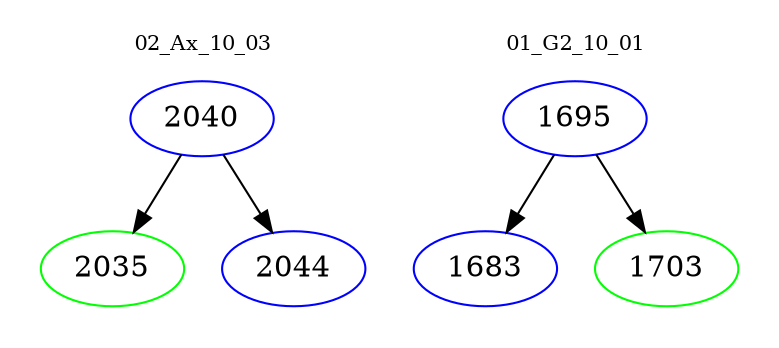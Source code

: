 digraph{
subgraph cluster_0 {
color = white
label = "02_Ax_10_03";
fontsize=10;
T0_2040 [label="2040", color="blue"]
T0_2040 -> T0_2035 [color="black"]
T0_2035 [label="2035", color="green"]
T0_2040 -> T0_2044 [color="black"]
T0_2044 [label="2044", color="blue"]
}
subgraph cluster_1 {
color = white
label = "01_G2_10_01";
fontsize=10;
T1_1695 [label="1695", color="blue"]
T1_1695 -> T1_1683 [color="black"]
T1_1683 [label="1683", color="blue"]
T1_1695 -> T1_1703 [color="black"]
T1_1703 [label="1703", color="green"]
}
}
